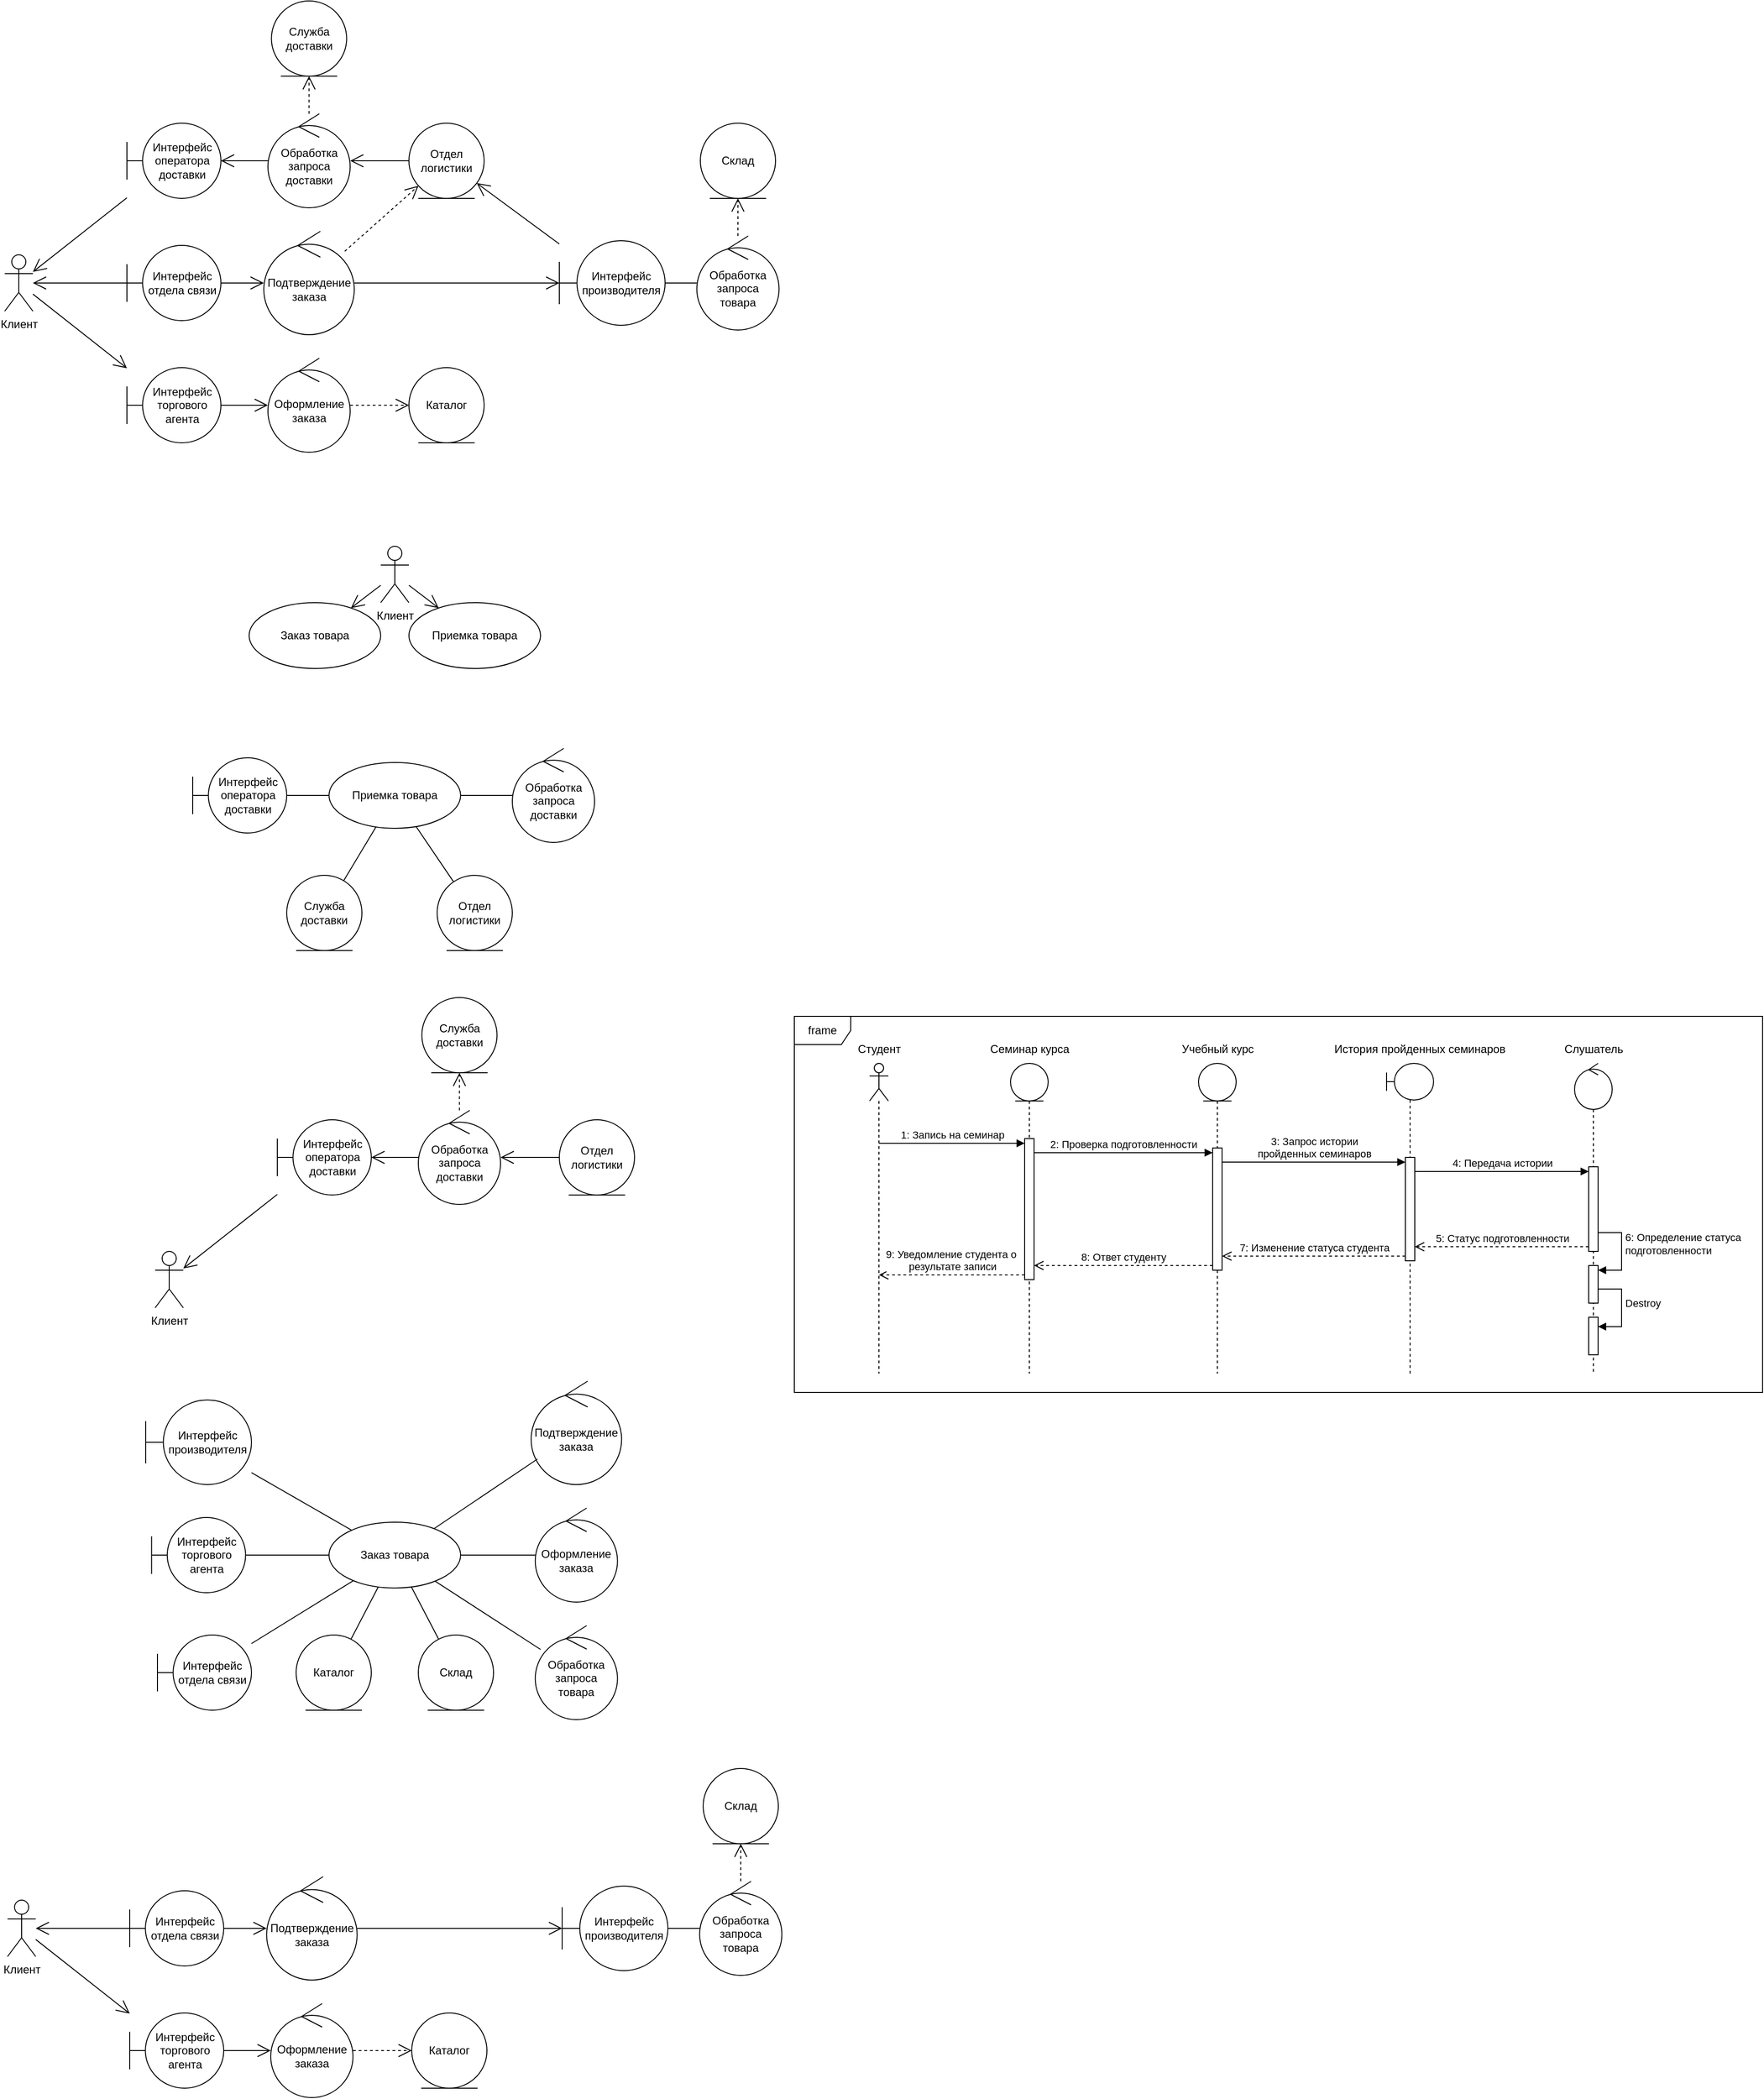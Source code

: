 <mxfile version="24.2.0" type="github">
  <diagram name="Page-1" id="CcjjviD7n0SHSWbUQ4M4">
    <mxGraphModel dx="1990" dy="1109" grid="1" gridSize="10" guides="1" tooltips="1" connect="1" arrows="1" fold="1" page="1" pageScale="1" pageWidth="850" pageHeight="1100" math="0" shadow="0">
      <root>
        <mxCell id="0" />
        <mxCell id="1" parent="0" />
        <mxCell id="o7Sh_ZkmPcDzMAhBmwNY-1" value="Клиент" style="shape=umlActor;verticalLabelPosition=bottom;verticalAlign=top;html=1;outlineConnect=0;" parent="1" vertex="1">
          <mxGeometry x="10" y="270" width="30" height="60" as="geometry" />
        </mxCell>
        <mxCell id="o7Sh_ZkmPcDzMAhBmwNY-2" value="Интерфейс производителя" style="shape=umlBoundary;whiteSpace=wrap;html=1;" parent="1" vertex="1">
          <mxGeometry x="600" y="255" width="112.5" height="90" as="geometry" />
        </mxCell>
        <mxCell id="o7Sh_ZkmPcDzMAhBmwNY-3" value="Интерфейс торгового агента" style="shape=umlBoundary;whiteSpace=wrap;html=1;" parent="1" vertex="1">
          <mxGeometry x="140" y="390" width="100" height="80" as="geometry" />
        </mxCell>
        <mxCell id="o7Sh_ZkmPcDzMAhBmwNY-4" value="Интерфейс отдела связи" style="shape=umlBoundary;whiteSpace=wrap;html=1;" parent="1" vertex="1">
          <mxGeometry x="140" y="260" width="100" height="80" as="geometry" />
        </mxCell>
        <mxCell id="o7Sh_ZkmPcDzMAhBmwNY-5" value="Интерфейс оператора доставки" style="shape=umlBoundary;whiteSpace=wrap;html=1;" parent="1" vertex="1">
          <mxGeometry x="140" y="130" width="100" height="80" as="geometry" />
        </mxCell>
        <mxCell id="o7Sh_ZkmPcDzMAhBmwNY-6" value="" style="endArrow=open;endFill=1;endSize=12;html=1;rounded=0;" parent="1" source="o7Sh_ZkmPcDzMAhBmwNY-5" target="o7Sh_ZkmPcDzMAhBmwNY-1" edge="1">
          <mxGeometry width="160" relative="1" as="geometry">
            <mxPoint x="300" y="50" as="sourcePoint" />
            <mxPoint x="460" y="50" as="targetPoint" />
          </mxGeometry>
        </mxCell>
        <mxCell id="o7Sh_ZkmPcDzMAhBmwNY-7" value="" style="endArrow=open;endFill=1;endSize=12;html=1;rounded=0;" parent="1" source="o7Sh_ZkmPcDzMAhBmwNY-1" target="o7Sh_ZkmPcDzMAhBmwNY-3" edge="1">
          <mxGeometry width="160" relative="1" as="geometry">
            <mxPoint x="320" y="103" as="sourcePoint" />
            <mxPoint x="420" y="30" as="targetPoint" />
          </mxGeometry>
        </mxCell>
        <mxCell id="o7Sh_ZkmPcDzMAhBmwNY-8" value="" style="endArrow=open;endFill=1;endSize=12;html=1;rounded=0;" parent="1" source="o7Sh_ZkmPcDzMAhBmwNY-4" target="o7Sh_ZkmPcDzMAhBmwNY-1" edge="1">
          <mxGeometry width="160" relative="1" as="geometry">
            <mxPoint x="160" y="236" as="sourcePoint" />
            <mxPoint x="60" y="309" as="targetPoint" />
          </mxGeometry>
        </mxCell>
        <mxCell id="o7Sh_ZkmPcDzMAhBmwNY-9" value="Обработка запроса товара" style="ellipse;shape=umlControl;whiteSpace=wrap;html=1;" parent="1" vertex="1">
          <mxGeometry x="746.25" y="250" width="87.5" height="100" as="geometry" />
        </mxCell>
        <mxCell id="o7Sh_ZkmPcDzMAhBmwNY-13" value="Каталог" style="ellipse;shape=umlEntity;whiteSpace=wrap;html=1;" parent="1" vertex="1">
          <mxGeometry x="440" y="390" width="80" height="80" as="geometry" />
        </mxCell>
        <mxCell id="o7Sh_ZkmPcDzMAhBmwNY-14" value="Склад" style="ellipse;shape=umlEntity;whiteSpace=wrap;html=1;" parent="1" vertex="1">
          <mxGeometry x="750" y="130" width="80" height="80" as="geometry" />
        </mxCell>
        <mxCell id="o7Sh_ZkmPcDzMAhBmwNY-15" value="Отдел логистики" style="ellipse;shape=umlEntity;whiteSpace=wrap;html=1;" parent="1" vertex="1">
          <mxGeometry x="440" y="130" width="80" height="80" as="geometry" />
        </mxCell>
        <mxCell id="o7Sh_ZkmPcDzMAhBmwNY-16" value="Служба доставки" style="ellipse;shape=umlEntity;whiteSpace=wrap;html=1;" parent="1" vertex="1">
          <mxGeometry x="293.75" width="80" height="80" as="geometry" />
        </mxCell>
        <mxCell id="o7Sh_ZkmPcDzMAhBmwNY-18" value="Обработка запроса доставки" style="ellipse;shape=umlControl;whiteSpace=wrap;html=1;" parent="1" vertex="1">
          <mxGeometry x="290" y="120" width="87.5" height="100" as="geometry" />
        </mxCell>
        <mxCell id="o7Sh_ZkmPcDzMAhBmwNY-19" value="Подтверждение заказа" style="ellipse;shape=umlControl;whiteSpace=wrap;html=1;" parent="1" vertex="1">
          <mxGeometry x="285.63" y="245" width="96.25" height="110" as="geometry" />
        </mxCell>
        <mxCell id="o7Sh_ZkmPcDzMAhBmwNY-20" value="Оформление заказа" style="ellipse;shape=umlControl;whiteSpace=wrap;html=1;" parent="1" vertex="1">
          <mxGeometry x="290" y="380" width="87.5" height="100" as="geometry" />
        </mxCell>
        <mxCell id="o7Sh_ZkmPcDzMAhBmwNY-21" value="" style="endArrow=open;endFill=1;endSize=12;html=1;rounded=0;dashed=1;" parent="1" source="o7Sh_ZkmPcDzMAhBmwNY-9" target="o7Sh_ZkmPcDzMAhBmwNY-14" edge="1">
          <mxGeometry width="160" relative="1" as="geometry">
            <mxPoint x="810" y="355" as="sourcePoint" />
            <mxPoint x="710" y="434" as="targetPoint" />
          </mxGeometry>
        </mxCell>
        <mxCell id="o7Sh_ZkmPcDzMAhBmwNY-22" value="" style="endArrow=open;endFill=1;endSize=12;html=1;rounded=0;dashed=1;" parent="1" source="o7Sh_ZkmPcDzMAhBmwNY-18" target="o7Sh_ZkmPcDzMAhBmwNY-16" edge="1">
          <mxGeometry width="160" relative="1" as="geometry">
            <mxPoint x="560" y="39.5" as="sourcePoint" />
            <mxPoint x="610" y="39.5" as="targetPoint" />
          </mxGeometry>
        </mxCell>
        <mxCell id="o7Sh_ZkmPcDzMAhBmwNY-23" value="" style="endArrow=open;endFill=1;endSize=12;html=1;rounded=0;dashed=1;" parent="1" source="o7Sh_ZkmPcDzMAhBmwNY-20" target="o7Sh_ZkmPcDzMAhBmwNY-13" edge="1">
          <mxGeometry width="160" relative="1" as="geometry">
            <mxPoint x="572.5" y="550" as="sourcePoint" />
            <mxPoint x="672.5" y="380" as="targetPoint" />
          </mxGeometry>
        </mxCell>
        <mxCell id="o7Sh_ZkmPcDzMAhBmwNY-24" value="" style="endArrow=open;endFill=1;endSize=12;html=1;rounded=0;dashed=1;" parent="1" source="o7Sh_ZkmPcDzMAhBmwNY-19" target="o7Sh_ZkmPcDzMAhBmwNY-15" edge="1">
          <mxGeometry width="160" relative="1" as="geometry">
            <mxPoint x="430" y="310" as="sourcePoint" />
            <mxPoint x="492" y="310" as="targetPoint" />
          </mxGeometry>
        </mxCell>
        <mxCell id="o7Sh_ZkmPcDzMAhBmwNY-25" value="" style="endArrow=open;endFill=1;endSize=12;html=1;rounded=0;" parent="1" source="o7Sh_ZkmPcDzMAhBmwNY-3" target="o7Sh_ZkmPcDzMAhBmwNY-20" edge="1">
          <mxGeometry width="160" relative="1" as="geometry">
            <mxPoint x="340" y="530" as="sourcePoint" />
            <mxPoint x="240" y="530" as="targetPoint" />
          </mxGeometry>
        </mxCell>
        <mxCell id="o7Sh_ZkmPcDzMAhBmwNY-26" value="" style="endArrow=open;endFill=1;endSize=12;html=1;rounded=0;" parent="1" source="o7Sh_ZkmPcDzMAhBmwNY-4" target="o7Sh_ZkmPcDzMAhBmwNY-19" edge="1">
          <mxGeometry width="160" relative="1" as="geometry">
            <mxPoint x="240" y="355" as="sourcePoint" />
            <mxPoint x="290" y="355" as="targetPoint" />
          </mxGeometry>
        </mxCell>
        <mxCell id="o7Sh_ZkmPcDzMAhBmwNY-27" value="" style="endArrow=open;endFill=1;endSize=12;html=1;rounded=0;" parent="1" source="o7Sh_ZkmPcDzMAhBmwNY-18" target="o7Sh_ZkmPcDzMAhBmwNY-5" edge="1">
          <mxGeometry width="160" relative="1" as="geometry">
            <mxPoint x="167" y="60" as="sourcePoint" />
            <mxPoint x="213" y="60" as="targetPoint" />
          </mxGeometry>
        </mxCell>
        <mxCell id="o7Sh_ZkmPcDzMAhBmwNY-28" value="" style="endArrow=open;endFill=1;endSize=12;html=1;rounded=0;" parent="1" source="o7Sh_ZkmPcDzMAhBmwNY-19" target="o7Sh_ZkmPcDzMAhBmwNY-2" edge="1">
          <mxGeometry width="160" relative="1" as="geometry">
            <mxPoint x="530" y="299.5" as="sourcePoint" />
            <mxPoint x="560" y="300" as="targetPoint" />
          </mxGeometry>
        </mxCell>
        <mxCell id="o7Sh_ZkmPcDzMAhBmwNY-29" value="" style="endArrow=none;endFill=0;endSize=12;html=1;rounded=0;" parent="1" source="o7Sh_ZkmPcDzMAhBmwNY-2" target="o7Sh_ZkmPcDzMAhBmwNY-9" edge="1">
          <mxGeometry width="160" relative="1" as="geometry">
            <mxPoint x="572" y="360" as="sourcePoint" />
            <mxPoint x="750" y="360" as="targetPoint" />
          </mxGeometry>
        </mxCell>
        <mxCell id="o7Sh_ZkmPcDzMAhBmwNY-30" value="" style="endArrow=open;endFill=1;endSize=12;html=1;rounded=0;" parent="1" source="o7Sh_ZkmPcDzMAhBmwNY-2" target="o7Sh_ZkmPcDzMAhBmwNY-15" edge="1">
          <mxGeometry width="160" relative="1" as="geometry">
            <mxPoint x="572.5" y="170" as="sourcePoint" />
            <mxPoint x="626" y="230" as="targetPoint" />
          </mxGeometry>
        </mxCell>
        <mxCell id="o7Sh_ZkmPcDzMAhBmwNY-31" value="" style="endArrow=open;endFill=1;endSize=12;html=1;rounded=0;" parent="1" source="o7Sh_ZkmPcDzMAhBmwNY-15" target="o7Sh_ZkmPcDzMAhBmwNY-18" edge="1">
          <mxGeometry width="160" relative="1" as="geometry">
            <mxPoint x="583" y="180" as="sourcePoint" />
            <mxPoint x="410" y="180" as="targetPoint" />
          </mxGeometry>
        </mxCell>
        <mxCell id="o7Sh_ZkmPcDzMAhBmwNY-34" value="Клиент" style="shape=umlActor;verticalLabelPosition=bottom;verticalAlign=top;html=1;outlineConnect=0;" parent="1" vertex="1">
          <mxGeometry x="410" y="580" width="30" height="60" as="geometry" />
        </mxCell>
        <mxCell id="o7Sh_ZkmPcDzMAhBmwNY-35" value="Приемка товара" style="ellipse;whiteSpace=wrap;html=1;" parent="1" vertex="1">
          <mxGeometry x="440" y="640" width="140" height="70" as="geometry" />
        </mxCell>
        <mxCell id="o7Sh_ZkmPcDzMAhBmwNY-36" value="Заказ товара" style="ellipse;whiteSpace=wrap;html=1;" parent="1" vertex="1">
          <mxGeometry x="270" y="640" width="140" height="70" as="geometry" />
        </mxCell>
        <mxCell id="o7Sh_ZkmPcDzMAhBmwNY-37" value="" style="endArrow=open;endFill=1;endSize=12;html=1;rounded=0;" parent="1" source="o7Sh_ZkmPcDzMAhBmwNY-34" target="o7Sh_ZkmPcDzMAhBmwNY-35" edge="1">
          <mxGeometry width="160" relative="1" as="geometry">
            <mxPoint x="390" y="650" as="sourcePoint" />
            <mxPoint x="665" y="679" as="targetPoint" />
          </mxGeometry>
        </mxCell>
        <mxCell id="o7Sh_ZkmPcDzMAhBmwNY-38" value="" style="endArrow=open;endFill=1;endSize=12;html=1;rounded=0;" parent="1" source="o7Sh_ZkmPcDzMAhBmwNY-34" target="o7Sh_ZkmPcDzMAhBmwNY-36" edge="1">
          <mxGeometry width="160" relative="1" as="geometry">
            <mxPoint x="390" y="630" as="sourcePoint" />
            <mxPoint x="482" y="584" as="targetPoint" />
          </mxGeometry>
        </mxCell>
        <mxCell id="o7Sh_ZkmPcDzMAhBmwNY-39" value="Заказ товара" style="ellipse;whiteSpace=wrap;html=1;" parent="1" vertex="1">
          <mxGeometry x="355" y="1618" width="140" height="70" as="geometry" />
        </mxCell>
        <mxCell id="o7Sh_ZkmPcDzMAhBmwNY-40" value="Приемка товара" style="ellipse;whiteSpace=wrap;html=1;" parent="1" vertex="1">
          <mxGeometry x="355" y="810" width="140" height="70" as="geometry" />
        </mxCell>
        <mxCell id="o7Sh_ZkmPcDzMAhBmwNY-41" value="Интерфейс оператора доставки" style="shape=umlBoundary;whiteSpace=wrap;html=1;" parent="1" vertex="1">
          <mxGeometry x="210" y="805" width="100" height="80" as="geometry" />
        </mxCell>
        <mxCell id="o7Sh_ZkmPcDzMAhBmwNY-42" value="Отдел логистики" style="ellipse;shape=umlEntity;whiteSpace=wrap;html=1;" parent="1" vertex="1">
          <mxGeometry x="470" y="930" width="80" height="80" as="geometry" />
        </mxCell>
        <mxCell id="o7Sh_ZkmPcDzMAhBmwNY-43" value="Служба доставки" style="ellipse;shape=umlEntity;whiteSpace=wrap;html=1;" parent="1" vertex="1">
          <mxGeometry x="310" y="930" width="80" height="80" as="geometry" />
        </mxCell>
        <mxCell id="o7Sh_ZkmPcDzMAhBmwNY-44" value="Обработка запроса доставки" style="ellipse;shape=umlControl;whiteSpace=wrap;html=1;" parent="1" vertex="1">
          <mxGeometry x="550" y="795" width="87.5" height="100" as="geometry" />
        </mxCell>
        <mxCell id="o7Sh_ZkmPcDzMAhBmwNY-45" value="" style="endArrow=none;endFill=0;endSize=12;html=1;rounded=0;" parent="1" source="o7Sh_ZkmPcDzMAhBmwNY-44" target="o7Sh_ZkmPcDzMAhBmwNY-40" edge="1">
          <mxGeometry width="160" relative="1" as="geometry">
            <mxPoint x="630" y="1060" as="sourcePoint" />
            <mxPoint x="776" y="800" as="targetPoint" />
          </mxGeometry>
        </mxCell>
        <mxCell id="o7Sh_ZkmPcDzMAhBmwNY-46" value="" style="endArrow=none;endFill=0;endSize=12;html=1;rounded=0;" parent="1" source="o7Sh_ZkmPcDzMAhBmwNY-41" target="o7Sh_ZkmPcDzMAhBmwNY-40" edge="1">
          <mxGeometry width="160" relative="1" as="geometry">
            <mxPoint x="560" y="855" as="sourcePoint" />
            <mxPoint x="505" y="855" as="targetPoint" />
            <Array as="points" />
          </mxGeometry>
        </mxCell>
        <mxCell id="o7Sh_ZkmPcDzMAhBmwNY-48" value="" style="endArrow=none;endFill=0;endSize=12;html=1;rounded=0;" parent="1" source="o7Sh_ZkmPcDzMAhBmwNY-40" target="o7Sh_ZkmPcDzMAhBmwNY-42" edge="1">
          <mxGeometry width="160" relative="1" as="geometry">
            <mxPoint x="665" y="969.5" as="sourcePoint" />
            <mxPoint x="610" y="969.5" as="targetPoint" />
          </mxGeometry>
        </mxCell>
        <mxCell id="o7Sh_ZkmPcDzMAhBmwNY-49" value="" style="endArrow=none;endFill=0;endSize=12;html=1;rounded=0;" parent="1" source="o7Sh_ZkmPcDzMAhBmwNY-40" target="o7Sh_ZkmPcDzMAhBmwNY-43" edge="1">
          <mxGeometry width="160" relative="1" as="geometry">
            <mxPoint x="400" y="910" as="sourcePoint" />
            <mxPoint x="440" y="969" as="targetPoint" />
          </mxGeometry>
        </mxCell>
        <mxCell id="o7Sh_ZkmPcDzMAhBmwNY-50" value="Интерфейс производителя" style="shape=umlBoundary;whiteSpace=wrap;html=1;" parent="1" vertex="1">
          <mxGeometry x="160" y="1488" width="112.5" height="90" as="geometry" />
        </mxCell>
        <mxCell id="o7Sh_ZkmPcDzMAhBmwNY-51" value="Интерфейс торгового агента" style="shape=umlBoundary;whiteSpace=wrap;html=1;" parent="1" vertex="1">
          <mxGeometry x="166.25" y="1613" width="100" height="80" as="geometry" />
        </mxCell>
        <mxCell id="o7Sh_ZkmPcDzMAhBmwNY-52" value="Интерфейс отдела связи" style="shape=umlBoundary;whiteSpace=wrap;html=1;" parent="1" vertex="1">
          <mxGeometry x="172.5" y="1738" width="100" height="80" as="geometry" />
        </mxCell>
        <mxCell id="o7Sh_ZkmPcDzMAhBmwNY-53" value="Обработка запроса товара" style="ellipse;shape=umlControl;whiteSpace=wrap;html=1;" parent="1" vertex="1">
          <mxGeometry x="574.38" y="1728" width="87.5" height="100" as="geometry" />
        </mxCell>
        <mxCell id="o7Sh_ZkmPcDzMAhBmwNY-54" value="Каталог" style="ellipse;shape=umlEntity;whiteSpace=wrap;html=1;" parent="1" vertex="1">
          <mxGeometry x="320" y="1738" width="80" height="80" as="geometry" />
        </mxCell>
        <mxCell id="o7Sh_ZkmPcDzMAhBmwNY-55" value="Склад" style="ellipse;shape=umlEntity;whiteSpace=wrap;html=1;" parent="1" vertex="1">
          <mxGeometry x="450" y="1738" width="80" height="80" as="geometry" />
        </mxCell>
        <mxCell id="o7Sh_ZkmPcDzMAhBmwNY-56" value="Подтверждение заказа" style="ellipse;shape=umlControl;whiteSpace=wrap;html=1;" parent="1" vertex="1">
          <mxGeometry x="570.01" y="1468" width="96.25" height="110" as="geometry" />
        </mxCell>
        <mxCell id="o7Sh_ZkmPcDzMAhBmwNY-57" value="Оформление заказа" style="ellipse;shape=umlControl;whiteSpace=wrap;html=1;" parent="1" vertex="1">
          <mxGeometry x="574.38" y="1603" width="87.5" height="100" as="geometry" />
        </mxCell>
        <mxCell id="o7Sh_ZkmPcDzMAhBmwNY-58" value="" style="endArrow=none;endFill=0;endSize=12;html=1;rounded=0;" parent="1" source="o7Sh_ZkmPcDzMAhBmwNY-50" target="o7Sh_ZkmPcDzMAhBmwNY-39" edge="1">
          <mxGeometry width="160" relative="1" as="geometry">
            <mxPoint x="450" y="1448" as="sourcePoint" />
            <mxPoint x="416" y="1505" as="targetPoint" />
          </mxGeometry>
        </mxCell>
        <mxCell id="o7Sh_ZkmPcDzMAhBmwNY-59" value="" style="endArrow=none;endFill=0;endSize=12;html=1;rounded=0;" parent="1" source="o7Sh_ZkmPcDzMAhBmwNY-51" target="o7Sh_ZkmPcDzMAhBmwNY-39" edge="1">
          <mxGeometry width="160" relative="1" as="geometry">
            <mxPoint x="260" y="1648" as="sourcePoint" />
            <mxPoint x="366" y="1710" as="targetPoint" />
          </mxGeometry>
        </mxCell>
        <mxCell id="o7Sh_ZkmPcDzMAhBmwNY-60" value="" style="endArrow=none;endFill=0;endSize=12;html=1;rounded=0;" parent="1" source="o7Sh_ZkmPcDzMAhBmwNY-52" target="o7Sh_ZkmPcDzMAhBmwNY-39" edge="1">
          <mxGeometry width="160" relative="1" as="geometry">
            <mxPoint x="284.75" y="1688" as="sourcePoint" />
            <mxPoint x="373.75" y="1688" as="targetPoint" />
          </mxGeometry>
        </mxCell>
        <mxCell id="o7Sh_ZkmPcDzMAhBmwNY-61" value="" style="endArrow=none;endFill=0;endSize=12;html=1;rounded=0;" parent="1" source="o7Sh_ZkmPcDzMAhBmwNY-54" target="o7Sh_ZkmPcDzMAhBmwNY-39" edge="1">
          <mxGeometry width="160" relative="1" as="geometry">
            <mxPoint x="283" y="1757" as="sourcePoint" />
            <mxPoint x="391" y="1690" as="targetPoint" />
          </mxGeometry>
        </mxCell>
        <mxCell id="o7Sh_ZkmPcDzMAhBmwNY-62" value="" style="endArrow=none;endFill=0;endSize=12;html=1;rounded=0;" parent="1" source="o7Sh_ZkmPcDzMAhBmwNY-55" target="o7Sh_ZkmPcDzMAhBmwNY-39" edge="1">
          <mxGeometry width="160" relative="1" as="geometry">
            <mxPoint x="388" y="1752" as="sourcePoint" />
            <mxPoint x="417" y="1697" as="targetPoint" />
          </mxGeometry>
        </mxCell>
        <mxCell id="o7Sh_ZkmPcDzMAhBmwNY-63" value="" style="endArrow=none;endFill=0;endSize=12;html=1;rounded=0;" parent="1" source="o7Sh_ZkmPcDzMAhBmwNY-53" target="o7Sh_ZkmPcDzMAhBmwNY-39" edge="1">
          <mxGeometry width="160" relative="1" as="geometry">
            <mxPoint x="549" y="1723" as="sourcePoint" />
            <mxPoint x="520" y="1668" as="targetPoint" />
          </mxGeometry>
        </mxCell>
        <mxCell id="o7Sh_ZkmPcDzMAhBmwNY-64" value="" style="endArrow=none;endFill=0;endSize=12;html=1;rounded=0;" parent="1" source="o7Sh_ZkmPcDzMAhBmwNY-57" target="o7Sh_ZkmPcDzMAhBmwNY-39" edge="1">
          <mxGeometry width="160" relative="1" as="geometry">
            <mxPoint x="562" y="1630" as="sourcePoint" />
            <mxPoint x="450" y="1558" as="targetPoint" />
          </mxGeometry>
        </mxCell>
        <mxCell id="o7Sh_ZkmPcDzMAhBmwNY-65" value="" style="endArrow=none;endFill=0;endSize=12;html=1;rounded=0;" parent="1" source="o7Sh_ZkmPcDzMAhBmwNY-56" target="o7Sh_ZkmPcDzMAhBmwNY-39" edge="1">
          <mxGeometry width="160" relative="1" as="geometry">
            <mxPoint x="690" y="1598" as="sourcePoint" />
            <mxPoint x="521" y="1568" as="targetPoint" />
          </mxGeometry>
        </mxCell>
        <mxCell id="o7Sh_ZkmPcDzMAhBmwNY-66" value="Клиент" style="shape=umlActor;verticalLabelPosition=bottom;verticalAlign=top;html=1;outlineConnect=0;" parent="1" vertex="1">
          <mxGeometry x="170" y="1330" width="30" height="60" as="geometry" />
        </mxCell>
        <mxCell id="o7Sh_ZkmPcDzMAhBmwNY-67" value="Интерфейс оператора доставки" style="shape=umlBoundary;whiteSpace=wrap;html=1;" parent="1" vertex="1">
          <mxGeometry x="300" y="1190" width="100" height="80" as="geometry" />
        </mxCell>
        <mxCell id="o7Sh_ZkmPcDzMAhBmwNY-68" value="" style="endArrow=open;endFill=1;endSize=12;html=1;rounded=0;" parent="1" source="o7Sh_ZkmPcDzMAhBmwNY-67" target="o7Sh_ZkmPcDzMAhBmwNY-66" edge="1">
          <mxGeometry width="160" relative="1" as="geometry">
            <mxPoint x="460" y="1110" as="sourcePoint" />
            <mxPoint x="620" y="1110" as="targetPoint" />
          </mxGeometry>
        </mxCell>
        <mxCell id="o7Sh_ZkmPcDzMAhBmwNY-69" value="Отдел логистики" style="ellipse;shape=umlEntity;whiteSpace=wrap;html=1;" parent="1" vertex="1">
          <mxGeometry x="600" y="1190" width="80" height="80" as="geometry" />
        </mxCell>
        <mxCell id="o7Sh_ZkmPcDzMAhBmwNY-70" value="Служба доставки" style="ellipse;shape=umlEntity;whiteSpace=wrap;html=1;" parent="1" vertex="1">
          <mxGeometry x="453.75" y="1060" width="80" height="80" as="geometry" />
        </mxCell>
        <mxCell id="o7Sh_ZkmPcDzMAhBmwNY-71" value="Обработка запроса доставки" style="ellipse;shape=umlControl;whiteSpace=wrap;html=1;" parent="1" vertex="1">
          <mxGeometry x="450" y="1180" width="87.5" height="100" as="geometry" />
        </mxCell>
        <mxCell id="o7Sh_ZkmPcDzMAhBmwNY-72" value="" style="endArrow=open;endFill=1;endSize=12;html=1;rounded=0;dashed=1;" parent="1" source="o7Sh_ZkmPcDzMAhBmwNY-71" target="o7Sh_ZkmPcDzMAhBmwNY-70" edge="1">
          <mxGeometry width="160" relative="1" as="geometry">
            <mxPoint x="720" y="1099.5" as="sourcePoint" />
            <mxPoint x="770" y="1099.5" as="targetPoint" />
          </mxGeometry>
        </mxCell>
        <mxCell id="o7Sh_ZkmPcDzMAhBmwNY-73" value="" style="endArrow=open;endFill=1;endSize=12;html=1;rounded=0;" parent="1" source="o7Sh_ZkmPcDzMAhBmwNY-71" target="o7Sh_ZkmPcDzMAhBmwNY-67" edge="1">
          <mxGeometry width="160" relative="1" as="geometry">
            <mxPoint x="327" y="1120" as="sourcePoint" />
            <mxPoint x="373" y="1120" as="targetPoint" />
          </mxGeometry>
        </mxCell>
        <mxCell id="o7Sh_ZkmPcDzMAhBmwNY-74" value="" style="endArrow=open;endFill=1;endSize=12;html=1;rounded=0;" parent="1" source="o7Sh_ZkmPcDzMAhBmwNY-69" target="o7Sh_ZkmPcDzMAhBmwNY-71" edge="1">
          <mxGeometry width="160" relative="1" as="geometry">
            <mxPoint x="743" y="1240" as="sourcePoint" />
            <mxPoint x="570" y="1240" as="targetPoint" />
          </mxGeometry>
        </mxCell>
        <mxCell id="o7Sh_ZkmPcDzMAhBmwNY-76" value="Клиент" style="shape=umlActor;verticalLabelPosition=bottom;verticalAlign=top;html=1;outlineConnect=0;" parent="1" vertex="1">
          <mxGeometry x="13" y="2020" width="30" height="60" as="geometry" />
        </mxCell>
        <mxCell id="o7Sh_ZkmPcDzMAhBmwNY-77" value="Интерфейс производителя" style="shape=umlBoundary;whiteSpace=wrap;html=1;" parent="1" vertex="1">
          <mxGeometry x="603" y="2005" width="112.5" height="90" as="geometry" />
        </mxCell>
        <mxCell id="o7Sh_ZkmPcDzMAhBmwNY-78" value="Интерфейс торгового агента" style="shape=umlBoundary;whiteSpace=wrap;html=1;" parent="1" vertex="1">
          <mxGeometry x="143" y="2140" width="100" height="80" as="geometry" />
        </mxCell>
        <mxCell id="o7Sh_ZkmPcDzMAhBmwNY-79" value="Интерфейс отдела связи" style="shape=umlBoundary;whiteSpace=wrap;html=1;" parent="1" vertex="1">
          <mxGeometry x="143" y="2010" width="100" height="80" as="geometry" />
        </mxCell>
        <mxCell id="o7Sh_ZkmPcDzMAhBmwNY-80" value="" style="endArrow=open;endFill=1;endSize=12;html=1;rounded=0;" parent="1" source="o7Sh_ZkmPcDzMAhBmwNY-76" target="o7Sh_ZkmPcDzMAhBmwNY-78" edge="1">
          <mxGeometry width="160" relative="1" as="geometry">
            <mxPoint x="323" y="1853" as="sourcePoint" />
            <mxPoint x="423" y="1780" as="targetPoint" />
          </mxGeometry>
        </mxCell>
        <mxCell id="o7Sh_ZkmPcDzMAhBmwNY-81" value="" style="endArrow=open;endFill=1;endSize=12;html=1;rounded=0;" parent="1" source="o7Sh_ZkmPcDzMAhBmwNY-79" target="o7Sh_ZkmPcDzMAhBmwNY-76" edge="1">
          <mxGeometry width="160" relative="1" as="geometry">
            <mxPoint x="163" y="1986" as="sourcePoint" />
            <mxPoint x="63" y="2059" as="targetPoint" />
          </mxGeometry>
        </mxCell>
        <mxCell id="o7Sh_ZkmPcDzMAhBmwNY-82" value="Обработка запроса товара" style="ellipse;shape=umlControl;whiteSpace=wrap;html=1;" parent="1" vertex="1">
          <mxGeometry x="749.25" y="2000" width="87.5" height="100" as="geometry" />
        </mxCell>
        <mxCell id="o7Sh_ZkmPcDzMAhBmwNY-83" value="Каталог" style="ellipse;shape=umlEntity;whiteSpace=wrap;html=1;" parent="1" vertex="1">
          <mxGeometry x="443" y="2140" width="80" height="80" as="geometry" />
        </mxCell>
        <mxCell id="o7Sh_ZkmPcDzMAhBmwNY-84" value="Склад" style="ellipse;shape=umlEntity;whiteSpace=wrap;html=1;" parent="1" vertex="1">
          <mxGeometry x="753" y="1880" width="80" height="80" as="geometry" />
        </mxCell>
        <mxCell id="o7Sh_ZkmPcDzMAhBmwNY-85" value="Подтверждение заказа" style="ellipse;shape=umlControl;whiteSpace=wrap;html=1;" parent="1" vertex="1">
          <mxGeometry x="288.63" y="1995" width="96.25" height="110" as="geometry" />
        </mxCell>
        <mxCell id="o7Sh_ZkmPcDzMAhBmwNY-86" value="Оформление заказа" style="ellipse;shape=umlControl;whiteSpace=wrap;html=1;" parent="1" vertex="1">
          <mxGeometry x="293" y="2130" width="87.5" height="100" as="geometry" />
        </mxCell>
        <mxCell id="o7Sh_ZkmPcDzMAhBmwNY-87" value="" style="endArrow=open;endFill=1;endSize=12;html=1;rounded=0;dashed=1;" parent="1" source="o7Sh_ZkmPcDzMAhBmwNY-82" target="o7Sh_ZkmPcDzMAhBmwNY-84" edge="1">
          <mxGeometry width="160" relative="1" as="geometry">
            <mxPoint x="813" y="2105" as="sourcePoint" />
            <mxPoint x="713" y="2184" as="targetPoint" />
          </mxGeometry>
        </mxCell>
        <mxCell id="o7Sh_ZkmPcDzMAhBmwNY-88" value="" style="endArrow=open;endFill=1;endSize=12;html=1;rounded=0;dashed=1;" parent="1" source="o7Sh_ZkmPcDzMAhBmwNY-86" target="o7Sh_ZkmPcDzMAhBmwNY-83" edge="1">
          <mxGeometry width="160" relative="1" as="geometry">
            <mxPoint x="575.5" y="2300" as="sourcePoint" />
            <mxPoint x="675.5" y="2130" as="targetPoint" />
          </mxGeometry>
        </mxCell>
        <mxCell id="o7Sh_ZkmPcDzMAhBmwNY-89" value="" style="endArrow=open;endFill=1;endSize=12;html=1;rounded=0;" parent="1" source="o7Sh_ZkmPcDzMAhBmwNY-78" target="o7Sh_ZkmPcDzMAhBmwNY-86" edge="1">
          <mxGeometry width="160" relative="1" as="geometry">
            <mxPoint x="343" y="2280" as="sourcePoint" />
            <mxPoint x="243" y="2280" as="targetPoint" />
          </mxGeometry>
        </mxCell>
        <mxCell id="o7Sh_ZkmPcDzMAhBmwNY-90" value="" style="endArrow=open;endFill=1;endSize=12;html=1;rounded=0;" parent="1" source="o7Sh_ZkmPcDzMAhBmwNY-79" target="o7Sh_ZkmPcDzMAhBmwNY-85" edge="1">
          <mxGeometry width="160" relative="1" as="geometry">
            <mxPoint x="243" y="2105" as="sourcePoint" />
            <mxPoint x="293" y="2105" as="targetPoint" />
          </mxGeometry>
        </mxCell>
        <mxCell id="o7Sh_ZkmPcDzMAhBmwNY-91" value="" style="endArrow=open;endFill=1;endSize=12;html=1;rounded=0;" parent="1" source="o7Sh_ZkmPcDzMAhBmwNY-85" target="o7Sh_ZkmPcDzMAhBmwNY-77" edge="1">
          <mxGeometry width="160" relative="1" as="geometry">
            <mxPoint x="533" y="2049.5" as="sourcePoint" />
            <mxPoint x="563" y="2050" as="targetPoint" />
          </mxGeometry>
        </mxCell>
        <mxCell id="o7Sh_ZkmPcDzMAhBmwNY-92" value="" style="endArrow=none;endFill=0;endSize=12;html=1;rounded=0;" parent="1" source="o7Sh_ZkmPcDzMAhBmwNY-77" target="o7Sh_ZkmPcDzMAhBmwNY-82" edge="1">
          <mxGeometry width="160" relative="1" as="geometry">
            <mxPoint x="575" y="2110" as="sourcePoint" />
            <mxPoint x="753" y="2110" as="targetPoint" />
          </mxGeometry>
        </mxCell>
        <mxCell id="dkUESHu5_6093E1BnwJH-1" value="" style="shape=umlLifeline;perimeter=lifelinePerimeter;whiteSpace=wrap;html=1;container=1;dropTarget=0;collapsible=0;recursiveResize=0;outlineConnect=0;portConstraint=eastwest;newEdgeStyle={&quot;curved&quot;:0,&quot;rounded&quot;:0};participant=umlActor;" vertex="1" parent="1">
          <mxGeometry x="930" y="1130" width="20" height="330" as="geometry" />
        </mxCell>
        <mxCell id="dkUESHu5_6093E1BnwJH-3" value="" style="shape=umlLifeline;perimeter=lifelinePerimeter;whiteSpace=wrap;html=1;container=1;dropTarget=0;collapsible=0;recursiveResize=0;outlineConnect=0;portConstraint=eastwest;newEdgeStyle={&quot;curved&quot;:0,&quot;rounded&quot;:0};participant=umlControl;size=49;" vertex="1" parent="1">
          <mxGeometry x="1680" y="1130" width="40" height="330" as="geometry" />
        </mxCell>
        <mxCell id="dkUESHu5_6093E1BnwJH-29" value="" style="html=1;points=[[0,0,0,0,5],[0,1,0,0,-5],[1,0,0,0,5],[1,1,0,0,-5]];perimeter=orthogonalPerimeter;outlineConnect=0;targetShapes=umlLifeline;portConstraint=eastwest;newEdgeStyle={&quot;curved&quot;:0,&quot;rounded&quot;:0};" vertex="1" parent="dkUESHu5_6093E1BnwJH-3">
          <mxGeometry x="15" y="215" width="10" height="40" as="geometry" />
        </mxCell>
        <mxCell id="dkUESHu5_6093E1BnwJH-30" value="6: Определение статуса&lt;br&gt;подготовленности" style="html=1;align=left;spacingLeft=2;endArrow=block;rounded=0;edgeStyle=orthogonalEdgeStyle;curved=0;rounded=0;" edge="1" target="dkUESHu5_6093E1BnwJH-29" parent="dkUESHu5_6093E1BnwJH-3">
          <mxGeometry relative="1" as="geometry">
            <mxPoint x="20" y="168.5" as="sourcePoint" />
            <Array as="points">
              <mxPoint x="20" y="180" />
              <mxPoint x="50" y="180" />
              <mxPoint x="50" y="220" />
            </Array>
          </mxGeometry>
        </mxCell>
        <mxCell id="dkUESHu5_6093E1BnwJH-37" value="" style="html=1;points=[[0,0,0,0,5],[0,1,0,0,-5],[1,0,0,0,5],[1,1,0,0,-5]];perimeter=orthogonalPerimeter;outlineConnect=0;targetShapes=umlLifeline;portConstraint=eastwest;newEdgeStyle={&quot;curved&quot;:0,&quot;rounded&quot;:0};" vertex="1" parent="dkUESHu5_6093E1BnwJH-3">
          <mxGeometry x="15" y="270" width="10" height="40" as="geometry" />
        </mxCell>
        <mxCell id="dkUESHu5_6093E1BnwJH-38" value="Destroy" style="html=1;align=left;spacingLeft=2;endArrow=block;rounded=0;edgeStyle=orthogonalEdgeStyle;curved=0;rounded=0;exitX=1;exitY=1;exitDx=0;exitDy=-5;exitPerimeter=0;" edge="1" target="dkUESHu5_6093E1BnwJH-37" parent="dkUESHu5_6093E1BnwJH-3">
          <mxGeometry relative="1" as="geometry">
            <mxPoint x="25" y="230" as="sourcePoint" />
            <Array as="points">
              <mxPoint x="25" y="240" />
              <mxPoint x="50" y="240" />
              <mxPoint x="50" y="280" />
            </Array>
          </mxGeometry>
        </mxCell>
        <mxCell id="dkUESHu5_6093E1BnwJH-26" value="" style="html=1;points=[[0,0,0,0,5],[0,1,0,0,-5],[1,0,0,0,5],[1,1,0,0,-5]];perimeter=orthogonalPerimeter;outlineConnect=0;targetShapes=umlLifeline;portConstraint=eastwest;newEdgeStyle={&quot;curved&quot;:0,&quot;rounded&quot;:0};" vertex="1" parent="dkUESHu5_6093E1BnwJH-3">
          <mxGeometry x="15" y="110" width="10" height="90" as="geometry" />
        </mxCell>
        <mxCell id="dkUESHu5_6093E1BnwJH-4" value="" style="shape=umlLifeline;perimeter=lifelinePerimeter;whiteSpace=wrap;html=1;container=1;dropTarget=0;collapsible=0;recursiveResize=0;outlineConnect=0;portConstraint=eastwest;newEdgeStyle={&quot;curved&quot;:0,&quot;rounded&quot;:0};participant=umlEntity;" vertex="1" parent="1">
          <mxGeometry x="1280" y="1130" width="40" height="330" as="geometry" />
        </mxCell>
        <mxCell id="dkUESHu5_6093E1BnwJH-20" value="" style="html=1;points=[[0,0,0,0,5],[0,1,0,0,-5],[1,0,0,0,5],[1,1,0,0,-5]];perimeter=orthogonalPerimeter;outlineConnect=0;targetShapes=umlLifeline;portConstraint=eastwest;newEdgeStyle={&quot;curved&quot;:0,&quot;rounded&quot;:0};" vertex="1" parent="dkUESHu5_6093E1BnwJH-4">
          <mxGeometry x="15" y="90" width="10" height="130" as="geometry" />
        </mxCell>
        <mxCell id="dkUESHu5_6093E1BnwJH-7" value="" style="shape=umlLifeline;perimeter=lifelinePerimeter;whiteSpace=wrap;html=1;container=1;dropTarget=0;collapsible=0;recursiveResize=0;outlineConnect=0;portConstraint=eastwest;newEdgeStyle={&quot;curved&quot;:0,&quot;rounded&quot;:0};participant=umlEntity;" vertex="1" parent="1">
          <mxGeometry x="1080" y="1130" width="40" height="330" as="geometry" />
        </mxCell>
        <mxCell id="dkUESHu5_6093E1BnwJH-17" value="" style="html=1;points=[[0,0,0,0,5],[0,1,0,0,-5],[1,0,0,0,5],[1,1,0,0,-5]];perimeter=orthogonalPerimeter;outlineConnect=0;targetShapes=umlLifeline;portConstraint=eastwest;newEdgeStyle={&quot;curved&quot;:0,&quot;rounded&quot;:0};" vertex="1" parent="dkUESHu5_6093E1BnwJH-7">
          <mxGeometry x="15" y="80" width="10" height="150" as="geometry" />
        </mxCell>
        <mxCell id="dkUESHu5_6093E1BnwJH-9" value="" style="shape=umlLifeline;perimeter=lifelinePerimeter;whiteSpace=wrap;html=1;container=1;dropTarget=0;collapsible=0;recursiveResize=0;outlineConnect=0;portConstraint=eastwest;newEdgeStyle={&quot;curved&quot;:0,&quot;rounded&quot;:0};participant=umlBoundary;size=39;" vertex="1" parent="1">
          <mxGeometry x="1480" y="1130" width="50" height="330" as="geometry" />
        </mxCell>
        <mxCell id="dkUESHu5_6093E1BnwJH-23" value="" style="html=1;points=[[0,0,0,0,5],[0,1,0,0,-5],[1,0,0,0,5],[1,1,0,0,-5]];perimeter=orthogonalPerimeter;outlineConnect=0;targetShapes=umlLifeline;portConstraint=eastwest;newEdgeStyle={&quot;curved&quot;:0,&quot;rounded&quot;:0};" vertex="1" parent="dkUESHu5_6093E1BnwJH-9">
          <mxGeometry x="20" y="100" width="10" height="110" as="geometry" />
        </mxCell>
        <mxCell id="dkUESHu5_6093E1BnwJH-13" value="frame" style="shape=umlFrame;whiteSpace=wrap;html=1;pointerEvents=0;" vertex="1" parent="1">
          <mxGeometry x="850" y="1080" width="1030" height="400" as="geometry" />
        </mxCell>
        <mxCell id="dkUESHu5_6093E1BnwJH-18" value="1: Запись на семинар" style="html=1;verticalAlign=bottom;endArrow=block;curved=0;rounded=0;entryX=0;entryY=0;entryDx=0;entryDy=5;" edge="1" target="dkUESHu5_6093E1BnwJH-17" parent="1" source="dkUESHu5_6093E1BnwJH-1">
          <mxGeometry relative="1" as="geometry">
            <mxPoint x="980" y="1315" as="sourcePoint" />
          </mxGeometry>
        </mxCell>
        <mxCell id="dkUESHu5_6093E1BnwJH-19" value="9: Уведомление студента о&amp;nbsp;&lt;br&gt;результате записи" style="html=1;verticalAlign=bottom;endArrow=open;dashed=1;endSize=8;curved=0;rounded=0;exitX=0;exitY=1;exitDx=0;exitDy=-5;" edge="1" source="dkUESHu5_6093E1BnwJH-17" parent="1" target="dkUESHu5_6093E1BnwJH-1">
          <mxGeometry relative="1" as="geometry">
            <mxPoint x="980" y="1385" as="targetPoint" />
          </mxGeometry>
        </mxCell>
        <mxCell id="dkUESHu5_6093E1BnwJH-21" value="2: Проверка подготовленности" style="html=1;verticalAlign=bottom;endArrow=block;curved=0;rounded=0;entryX=0;entryY=0;entryDx=0;entryDy=5;" edge="1" target="dkUESHu5_6093E1BnwJH-20" parent="1" source="dkUESHu5_6093E1BnwJH-17">
          <mxGeometry relative="1" as="geometry">
            <mxPoint x="1110" y="1340" as="sourcePoint" />
            <mxPoint as="offset" />
          </mxGeometry>
        </mxCell>
        <mxCell id="dkUESHu5_6093E1BnwJH-22" value="8: Ответ студенту" style="html=1;verticalAlign=bottom;endArrow=open;dashed=1;endSize=8;curved=0;rounded=0;exitX=0;exitY=1;exitDx=0;exitDy=-5;" edge="1" source="dkUESHu5_6093E1BnwJH-20" parent="1" target="dkUESHu5_6093E1BnwJH-17">
          <mxGeometry relative="1" as="geometry">
            <mxPoint x="1175" y="1405" as="targetPoint" />
          </mxGeometry>
        </mxCell>
        <mxCell id="dkUESHu5_6093E1BnwJH-24" value="3: Запрос истории&lt;br&gt;пройденных семинаров" style="html=1;verticalAlign=bottom;endArrow=block;curved=0;rounded=0;entryX=0;entryY=0;entryDx=0;entryDy=5;" edge="1" target="dkUESHu5_6093E1BnwJH-23" parent="1" source="dkUESHu5_6093E1BnwJH-20">
          <mxGeometry relative="1" as="geometry">
            <mxPoint x="1465" y="1360" as="sourcePoint" />
          </mxGeometry>
        </mxCell>
        <mxCell id="dkUESHu5_6093E1BnwJH-25" value="7: Изменение статуса студента" style="html=1;verticalAlign=bottom;endArrow=open;dashed=1;endSize=8;curved=0;rounded=0;exitX=0;exitY=1;exitDx=0;exitDy=-5;" edge="1" source="dkUESHu5_6093E1BnwJH-23" parent="1" target="dkUESHu5_6093E1BnwJH-20">
          <mxGeometry relative="1" as="geometry">
            <mxPoint x="1465" y="1430" as="targetPoint" />
          </mxGeometry>
        </mxCell>
        <mxCell id="dkUESHu5_6093E1BnwJH-27" value="4: Передача истории" style="html=1;verticalAlign=bottom;endArrow=block;curved=0;rounded=0;entryX=0;entryY=0;entryDx=0;entryDy=5;" edge="1" target="dkUESHu5_6093E1BnwJH-26" parent="1" source="dkUESHu5_6093E1BnwJH-23">
          <mxGeometry relative="1" as="geometry">
            <mxPoint x="1610" y="1354" as="sourcePoint" />
          </mxGeometry>
        </mxCell>
        <mxCell id="dkUESHu5_6093E1BnwJH-28" value="5: Статус подготовленности" style="html=1;verticalAlign=bottom;endArrow=open;dashed=1;endSize=8;curved=0;rounded=0;exitX=0;exitY=1;exitDx=0;exitDy=-5;" edge="1" source="dkUESHu5_6093E1BnwJH-26" parent="1" target="dkUESHu5_6093E1BnwJH-23">
          <mxGeometry relative="1" as="geometry">
            <mxPoint x="1610" y="1424" as="targetPoint" />
          </mxGeometry>
        </mxCell>
        <mxCell id="dkUESHu5_6093E1BnwJH-31" value="История пройденных семинаров" style="text;html=1;align=center;verticalAlign=middle;resizable=0;points=[];autosize=1;strokeColor=none;fillColor=none;" vertex="1" parent="1">
          <mxGeometry x="1410" y="1100" width="210" height="30" as="geometry" />
        </mxCell>
        <mxCell id="dkUESHu5_6093E1BnwJH-33" value="Слушатель" style="text;html=1;align=center;verticalAlign=middle;resizable=0;points=[];autosize=1;strokeColor=none;fillColor=none;" vertex="1" parent="1">
          <mxGeometry x="1655" y="1100" width="90" height="30" as="geometry" />
        </mxCell>
        <mxCell id="dkUESHu5_6093E1BnwJH-34" value="Учебный курс" style="text;html=1;align=center;verticalAlign=middle;resizable=0;points=[];autosize=1;strokeColor=none;fillColor=none;" vertex="1" parent="1">
          <mxGeometry x="1250" y="1100" width="100" height="30" as="geometry" />
        </mxCell>
        <mxCell id="dkUESHu5_6093E1BnwJH-35" value="Семинар курса" style="text;html=1;align=center;verticalAlign=middle;resizable=0;points=[];autosize=1;strokeColor=none;fillColor=none;" vertex="1" parent="1">
          <mxGeometry x="1045" y="1100" width="110" height="30" as="geometry" />
        </mxCell>
        <mxCell id="dkUESHu5_6093E1BnwJH-36" value="Студент" style="text;html=1;align=center;verticalAlign=middle;resizable=0;points=[];autosize=1;strokeColor=none;fillColor=none;" vertex="1" parent="1">
          <mxGeometry x="905" y="1100" width="70" height="30" as="geometry" />
        </mxCell>
      </root>
    </mxGraphModel>
  </diagram>
</mxfile>
